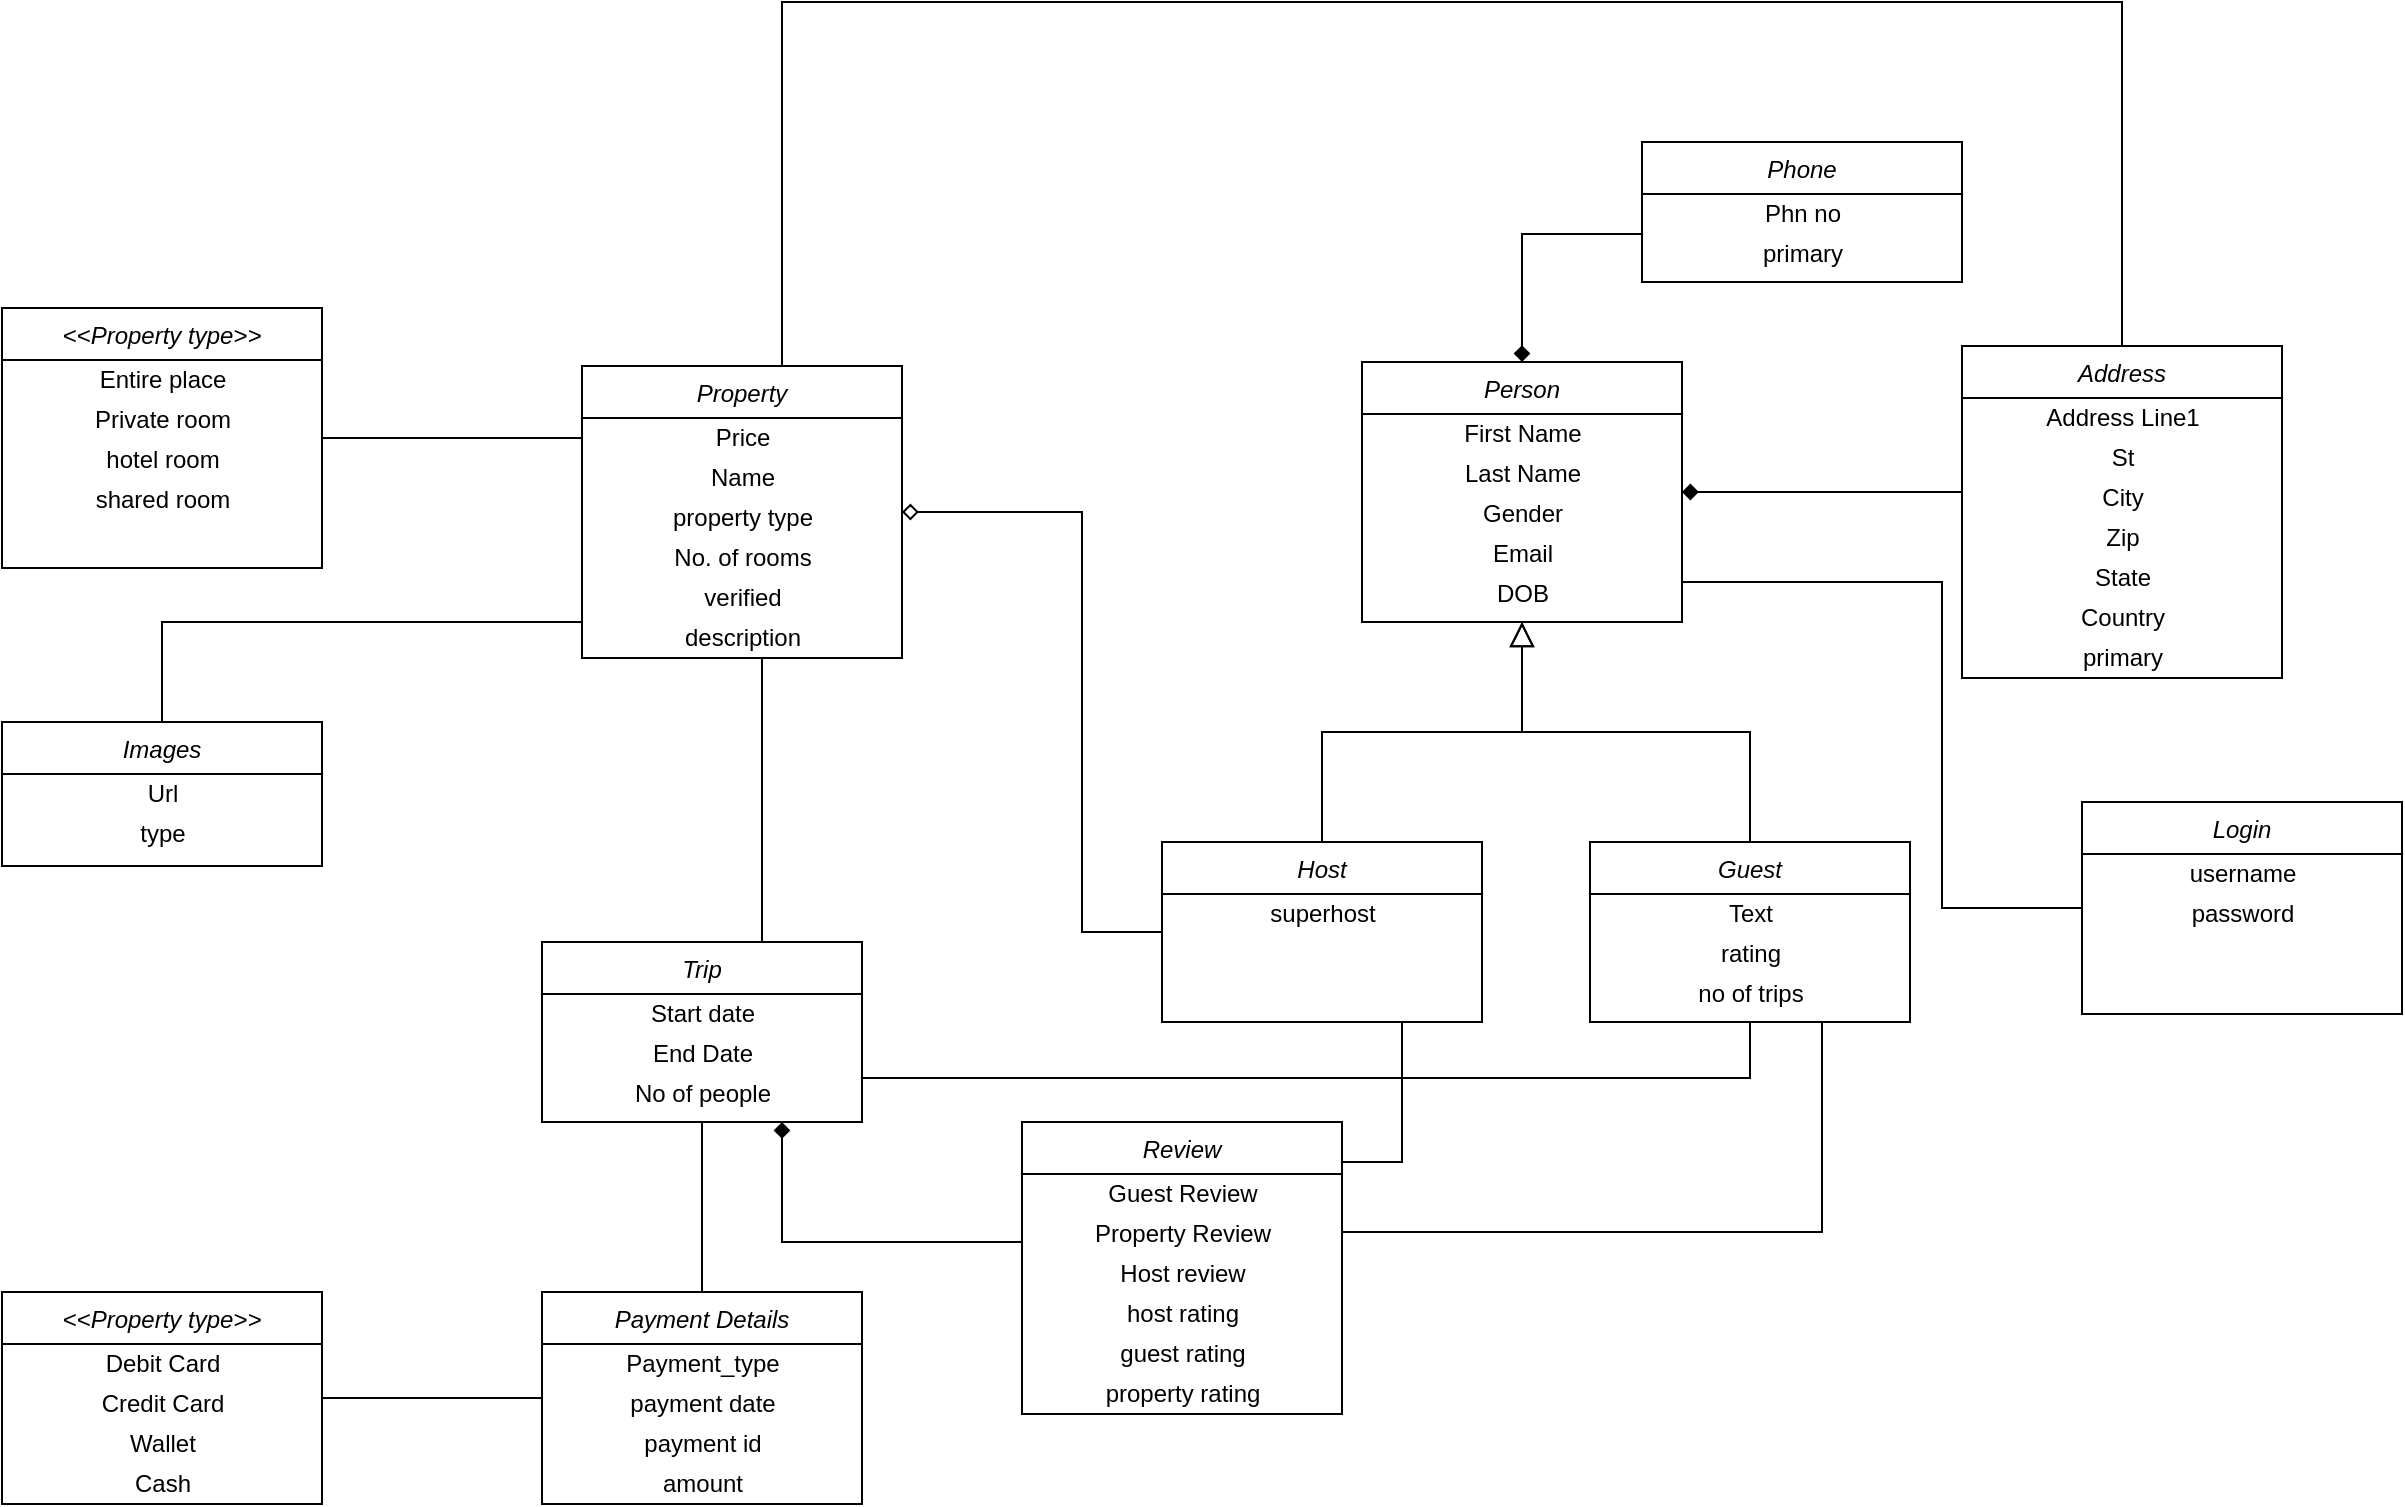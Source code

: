 <mxfile version="12.8.2" type="device"><diagram id="C5RBs43oDa-KdzZeNtuy" name="Page-1"><mxGraphModel dx="2130" dy="1912" grid="1" gridSize="10" guides="1" tooltips="1" connect="1" arrows="1" fold="1" page="1" pageScale="1" pageWidth="827" pageHeight="1169" math="0" shadow="0"><root><mxCell id="WIyWlLk6GJQsqaUBKTNV-0"/><mxCell id="WIyWlLk6GJQsqaUBKTNV-1" parent="WIyWlLk6GJQsqaUBKTNV-0"/><mxCell id="zkfFHV4jXpPFQw0GAbJ--0" value="Person" style="swimlane;fontStyle=2;align=center;verticalAlign=top;childLayout=stackLayout;horizontal=1;startSize=26;horizontalStack=0;resizeParent=1;resizeLast=0;collapsible=1;marginBottom=0;rounded=0;shadow=0;strokeWidth=1;" parent="WIyWlLk6GJQsqaUBKTNV-1" vertex="1"><mxGeometry x="220" y="120" width="160" height="130" as="geometry"><mxRectangle x="230" y="140" width="160" height="26" as="alternateBounds"/></mxGeometry></mxCell><mxCell id="Xh9GP9O0SS6uVL5nBTbw-1" value="First Name" style="text;html=1;align=center;verticalAlign=middle;resizable=0;points=[];autosize=1;" vertex="1" parent="zkfFHV4jXpPFQw0GAbJ--0"><mxGeometry y="26" width="160" height="20" as="geometry"/></mxCell><mxCell id="Xh9GP9O0SS6uVL5nBTbw-2" value="Last Name" style="text;html=1;align=center;verticalAlign=middle;resizable=0;points=[];autosize=1;" vertex="1" parent="zkfFHV4jXpPFQw0GAbJ--0"><mxGeometry y="46" width="160" height="20" as="geometry"/></mxCell><mxCell id="Xh9GP9O0SS6uVL5nBTbw-8" value="Gender" style="text;html=1;align=center;verticalAlign=middle;resizable=0;points=[];autosize=1;" vertex="1" parent="zkfFHV4jXpPFQw0GAbJ--0"><mxGeometry y="66" width="160" height="20" as="geometry"/></mxCell><mxCell id="Xh9GP9O0SS6uVL5nBTbw-3" value="Email" style="text;html=1;align=center;verticalAlign=middle;resizable=0;points=[];autosize=1;" vertex="1" parent="zkfFHV4jXpPFQw0GAbJ--0"><mxGeometry y="86" width="160" height="20" as="geometry"/></mxCell><mxCell id="Xh9GP9O0SS6uVL5nBTbw-9" value="DOB" style="text;html=1;align=center;verticalAlign=middle;resizable=0;points=[];autosize=1;" vertex="1" parent="zkfFHV4jXpPFQw0GAbJ--0"><mxGeometry y="106" width="160" height="20" as="geometry"/></mxCell><mxCell id="zkfFHV4jXpPFQw0GAbJ--12" value="" style="endArrow=block;endSize=10;endFill=0;shadow=0;strokeWidth=1;rounded=0;edgeStyle=elbowEdgeStyle;elbow=vertical;" parent="WIyWlLk6GJQsqaUBKTNV-1" source="Xh9GP9O0SS6uVL5nBTbw-46" target="zkfFHV4jXpPFQw0GAbJ--0" edge="1"><mxGeometry width="160" relative="1" as="geometry"><mxPoint x="200" y="360" as="sourcePoint"/><mxPoint x="200" y="203" as="targetPoint"/></mxGeometry></mxCell><mxCell id="zkfFHV4jXpPFQw0GAbJ--16" value="" style="endArrow=block;endSize=10;endFill=0;shadow=0;strokeWidth=1;rounded=0;edgeStyle=elbowEdgeStyle;elbow=vertical;" parent="WIyWlLk6GJQsqaUBKTNV-1" source="Xh9GP9O0SS6uVL5nBTbw-40" target="zkfFHV4jXpPFQw0GAbJ--0" edge="1"><mxGeometry width="160" relative="1" as="geometry"><mxPoint x="410" y="360" as="sourcePoint"/><mxPoint x="310" y="271" as="targetPoint"/></mxGeometry></mxCell><mxCell id="Xh9GP9O0SS6uVL5nBTbw-13" style="edgeStyle=orthogonalEdgeStyle;rounded=0;orthogonalLoop=1;jettySize=auto;html=1;endArrow=diamond;endFill=1;" edge="1" parent="WIyWlLk6GJQsqaUBKTNV-1" source="Xh9GP9O0SS6uVL5nBTbw-4" target="zkfFHV4jXpPFQw0GAbJ--0"><mxGeometry relative="1" as="geometry"><Array as="points"><mxPoint x="470" y="185"/><mxPoint x="470" y="185"/></Array></mxGeometry></mxCell><mxCell id="Xh9GP9O0SS6uVL5nBTbw-76" style="edgeStyle=orthogonalEdgeStyle;rounded=0;orthogonalLoop=1;jettySize=auto;html=1;endArrow=none;endFill=0;" edge="1" parent="WIyWlLk6GJQsqaUBKTNV-1" source="Xh9GP9O0SS6uVL5nBTbw-4" target="Xh9GP9O0SS6uVL5nBTbw-58"><mxGeometry relative="1" as="geometry"><Array as="points"><mxPoint x="600" y="-60"/><mxPoint x="-70" y="-60"/></Array></mxGeometry></mxCell><mxCell id="Xh9GP9O0SS6uVL5nBTbw-4" value="Address" style="swimlane;fontStyle=2;align=center;verticalAlign=top;childLayout=stackLayout;horizontal=1;startSize=26;horizontalStack=0;resizeParent=1;resizeLast=0;collapsible=1;marginBottom=0;rounded=0;shadow=0;strokeWidth=1;" vertex="1" parent="WIyWlLk6GJQsqaUBKTNV-1"><mxGeometry x="520" y="112" width="160" height="166" as="geometry"><mxRectangle x="230" y="140" width="160" height="26" as="alternateBounds"/></mxGeometry></mxCell><mxCell id="Xh9GP9O0SS6uVL5nBTbw-5" value="Address Line1" style="text;html=1;align=center;verticalAlign=middle;resizable=0;points=[];autosize=1;" vertex="1" parent="Xh9GP9O0SS6uVL5nBTbw-4"><mxGeometry y="26" width="160" height="20" as="geometry"/></mxCell><mxCell id="Xh9GP9O0SS6uVL5nBTbw-6" value="St" style="text;html=1;align=center;verticalAlign=middle;resizable=0;points=[];autosize=1;" vertex="1" parent="Xh9GP9O0SS6uVL5nBTbw-4"><mxGeometry y="46" width="160" height="20" as="geometry"/></mxCell><mxCell id="Xh9GP9O0SS6uVL5nBTbw-7" value="City" style="text;html=1;align=center;verticalAlign=middle;resizable=0;points=[];autosize=1;" vertex="1" parent="Xh9GP9O0SS6uVL5nBTbw-4"><mxGeometry y="66" width="160" height="20" as="geometry"/></mxCell><mxCell id="Xh9GP9O0SS6uVL5nBTbw-10" value="Zip" style="text;html=1;align=center;verticalAlign=middle;resizable=0;points=[];autosize=1;" vertex="1" parent="Xh9GP9O0SS6uVL5nBTbw-4"><mxGeometry y="86" width="160" height="20" as="geometry"/></mxCell><mxCell id="Xh9GP9O0SS6uVL5nBTbw-11" value="State" style="text;html=1;align=center;verticalAlign=middle;resizable=0;points=[];autosize=1;" vertex="1" parent="Xh9GP9O0SS6uVL5nBTbw-4"><mxGeometry y="106" width="160" height="20" as="geometry"/></mxCell><mxCell id="Xh9GP9O0SS6uVL5nBTbw-12" value="Country" style="text;html=1;align=center;verticalAlign=middle;resizable=0;points=[];autosize=1;" vertex="1" parent="Xh9GP9O0SS6uVL5nBTbw-4"><mxGeometry y="126" width="160" height="20" as="geometry"/></mxCell><mxCell id="Xh9GP9O0SS6uVL5nBTbw-37" value="primary" style="text;html=1;align=center;verticalAlign=middle;resizable=0;points=[];autosize=1;" vertex="1" parent="Xh9GP9O0SS6uVL5nBTbw-4"><mxGeometry y="146" width="160" height="20" as="geometry"/></mxCell><mxCell id="Xh9GP9O0SS6uVL5nBTbw-28" value="Phone" style="swimlane;fontStyle=2;align=center;verticalAlign=top;childLayout=stackLayout;horizontal=1;startSize=26;horizontalStack=0;resizeParent=1;resizeLast=0;collapsible=1;marginBottom=0;rounded=0;shadow=0;strokeWidth=1;" vertex="1" parent="WIyWlLk6GJQsqaUBKTNV-1"><mxGeometry x="360" y="10" width="160" height="70" as="geometry"><mxRectangle x="230" y="140" width="160" height="26" as="alternateBounds"/></mxGeometry></mxCell><mxCell id="Xh9GP9O0SS6uVL5nBTbw-29" value="Phn no" style="text;html=1;align=center;verticalAlign=middle;resizable=0;points=[];autosize=1;" vertex="1" parent="Xh9GP9O0SS6uVL5nBTbw-28"><mxGeometry y="26" width="160" height="20" as="geometry"/></mxCell><mxCell id="Xh9GP9O0SS6uVL5nBTbw-36" value="primary" style="text;html=1;align=center;verticalAlign=middle;resizable=0;points=[];autosize=1;" vertex="1" parent="Xh9GP9O0SS6uVL5nBTbw-28"><mxGeometry y="46" width="160" height="20" as="geometry"/></mxCell><mxCell id="Xh9GP9O0SS6uVL5nBTbw-39" style="edgeStyle=orthogonalEdgeStyle;rounded=0;orthogonalLoop=1;jettySize=auto;html=1;endArrow=diamond;endFill=1;" edge="1" parent="WIyWlLk6GJQsqaUBKTNV-1" source="Xh9GP9O0SS6uVL5nBTbw-29" target="zkfFHV4jXpPFQw0GAbJ--0"><mxGeometry relative="1" as="geometry"><Array as="points"><mxPoint x="300" y="56"/></Array></mxGeometry></mxCell><mxCell id="Xh9GP9O0SS6uVL5nBTbw-137" style="edgeStyle=orthogonalEdgeStyle;rounded=0;orthogonalLoop=1;jettySize=auto;html=1;endArrow=none;endFill=0;" edge="1" parent="WIyWlLk6GJQsqaUBKTNV-1" source="Xh9GP9O0SS6uVL5nBTbw-40" target="Xh9GP9O0SS6uVL5nBTbw-126"><mxGeometry relative="1" as="geometry"><Array as="points"><mxPoint x="414" y="478"/></Array></mxGeometry></mxCell><mxCell id="Xh9GP9O0SS6uVL5nBTbw-164" style="edgeStyle=orthogonalEdgeStyle;rounded=0;orthogonalLoop=1;jettySize=auto;html=1;endArrow=none;endFill=0;startArrow=none;startFill=0;" edge="1" parent="WIyWlLk6GJQsqaUBKTNV-1" source="Xh9GP9O0SS6uVL5nBTbw-40" target="Xh9GP9O0SS6uVL5nBTbw-121"><mxGeometry relative="1" as="geometry"><Array as="points"><mxPoint x="450" y="555"/></Array></mxGeometry></mxCell><mxCell id="Xh9GP9O0SS6uVL5nBTbw-40" value="Guest" style="swimlane;fontStyle=2;align=center;verticalAlign=top;childLayout=stackLayout;horizontal=1;startSize=26;horizontalStack=0;resizeParent=1;resizeLast=0;collapsible=1;marginBottom=0;rounded=0;shadow=0;strokeWidth=1;" vertex="1" parent="WIyWlLk6GJQsqaUBKTNV-1"><mxGeometry x="334" y="360" width="160" height="90" as="geometry"><mxRectangle x="230" y="140" width="160" height="26" as="alternateBounds"/></mxGeometry></mxCell><mxCell id="Xh9GP9O0SS6uVL5nBTbw-82" value="Text" style="text;html=1;align=center;verticalAlign=middle;resizable=0;points=[];autosize=1;" vertex="1" parent="Xh9GP9O0SS6uVL5nBTbw-40"><mxGeometry y="26" width="160" height="20" as="geometry"/></mxCell><mxCell id="Xh9GP9O0SS6uVL5nBTbw-83" value="rating" style="text;html=1;align=center;verticalAlign=middle;resizable=0;points=[];autosize=1;" vertex="1" parent="Xh9GP9O0SS6uVL5nBTbw-40"><mxGeometry y="46" width="160" height="20" as="geometry"/></mxCell><mxCell id="Xh9GP9O0SS6uVL5nBTbw-84" value="no of trips" style="text;html=1;align=center;verticalAlign=middle;resizable=0;points=[];autosize=1;" vertex="1" parent="Xh9GP9O0SS6uVL5nBTbw-40"><mxGeometry y="66" width="160" height="20" as="geometry"/></mxCell><mxCell id="Xh9GP9O0SS6uVL5nBTbw-158" style="edgeStyle=orthogonalEdgeStyle;rounded=0;orthogonalLoop=1;jettySize=auto;html=1;endArrow=diamond;endFill=0;" edge="1" parent="WIyWlLk6GJQsqaUBKTNV-1" source="Xh9GP9O0SS6uVL5nBTbw-46" target="Xh9GP9O0SS6uVL5nBTbw-58"><mxGeometry relative="1" as="geometry"><Array as="points"><mxPoint x="80" y="405"/><mxPoint x="80" y="195"/></Array></mxGeometry></mxCell><mxCell id="Xh9GP9O0SS6uVL5nBTbw-163" style="edgeStyle=orthogonalEdgeStyle;rounded=0;orthogonalLoop=1;jettySize=auto;html=1;endArrow=none;endFill=0;startArrow=none;startFill=0;" edge="1" parent="WIyWlLk6GJQsqaUBKTNV-1" source="Xh9GP9O0SS6uVL5nBTbw-46" target="Xh9GP9O0SS6uVL5nBTbw-121"><mxGeometry relative="1" as="geometry"><Array as="points"><mxPoint x="240" y="520"/></Array></mxGeometry></mxCell><mxCell id="Xh9GP9O0SS6uVL5nBTbw-46" value="Host" style="swimlane;fontStyle=2;align=center;verticalAlign=top;childLayout=stackLayout;horizontal=1;startSize=26;horizontalStack=0;resizeParent=1;resizeLast=0;collapsible=1;marginBottom=0;rounded=0;shadow=0;strokeWidth=1;" vertex="1" parent="WIyWlLk6GJQsqaUBKTNV-1"><mxGeometry x="120" y="360" width="160" height="90" as="geometry"><mxRectangle x="230" y="140" width="160" height="26" as="alternateBounds"/></mxGeometry></mxCell><mxCell id="Xh9GP9O0SS6uVL5nBTbw-80" value="superhost" style="text;html=1;align=center;verticalAlign=middle;resizable=0;points=[];autosize=1;" vertex="1" parent="Xh9GP9O0SS6uVL5nBTbw-46"><mxGeometry y="26" width="160" height="20" as="geometry"/></mxCell><mxCell id="Xh9GP9O0SS6uVL5nBTbw-207" style="edgeStyle=orthogonalEdgeStyle;rounded=0;orthogonalLoop=1;jettySize=auto;html=1;startArrow=none;startFill=0;endArrow=none;endFill=0;" edge="1" parent="WIyWlLk6GJQsqaUBKTNV-1" source="Xh9GP9O0SS6uVL5nBTbw-58" target="Xh9GP9O0SS6uVL5nBTbw-199"><mxGeometry relative="1" as="geometry"><Array as="points"><mxPoint x="-380" y="250"/></Array></mxGeometry></mxCell><mxCell id="Xh9GP9O0SS6uVL5nBTbw-58" value="Property" style="swimlane;fontStyle=2;align=center;verticalAlign=top;childLayout=stackLayout;horizontal=1;startSize=26;horizontalStack=0;resizeParent=1;resizeLast=0;collapsible=1;marginBottom=0;rounded=0;shadow=0;strokeWidth=1;" vertex="1" parent="WIyWlLk6GJQsqaUBKTNV-1"><mxGeometry x="-170" y="122" width="160" height="146" as="geometry"><mxRectangle x="230" y="140" width="160" height="26" as="alternateBounds"/></mxGeometry></mxCell><mxCell id="Xh9GP9O0SS6uVL5nBTbw-60" value="Price" style="text;html=1;align=center;verticalAlign=middle;resizable=0;points=[];autosize=1;" vertex="1" parent="Xh9GP9O0SS6uVL5nBTbw-58"><mxGeometry y="26" width="160" height="20" as="geometry"/></mxCell><mxCell id="Xh9GP9O0SS6uVL5nBTbw-59" value="Name" style="text;html=1;align=center;verticalAlign=middle;resizable=0;points=[];autosize=1;" vertex="1" parent="Xh9GP9O0SS6uVL5nBTbw-58"><mxGeometry y="46" width="160" height="20" as="geometry"/></mxCell><mxCell id="Xh9GP9O0SS6uVL5nBTbw-70" value="property type" style="text;html=1;align=center;verticalAlign=middle;resizable=0;points=[];autosize=1;" vertex="1" parent="Xh9GP9O0SS6uVL5nBTbw-58"><mxGeometry y="66" width="160" height="20" as="geometry"/></mxCell><mxCell id="Xh9GP9O0SS6uVL5nBTbw-77" value="No. of rooms" style="text;html=1;align=center;verticalAlign=middle;resizable=0;points=[];autosize=1;" vertex="1" parent="Xh9GP9O0SS6uVL5nBTbw-58"><mxGeometry y="86" width="160" height="20" as="geometry"/></mxCell><mxCell id="Xh9GP9O0SS6uVL5nBTbw-78" value="verified" style="text;html=1;align=center;verticalAlign=middle;resizable=0;points=[];autosize=1;" vertex="1" parent="Xh9GP9O0SS6uVL5nBTbw-58"><mxGeometry y="106" width="160" height="20" as="geometry"/></mxCell><mxCell id="Xh9GP9O0SS6uVL5nBTbw-79" value="description" style="text;html=1;align=center;verticalAlign=middle;resizable=0;points=[];autosize=1;" vertex="1" parent="Xh9GP9O0SS6uVL5nBTbw-58"><mxGeometry y="126" width="160" height="20" as="geometry"/></mxCell><mxCell id="Xh9GP9O0SS6uVL5nBTbw-64" value="&lt;&lt;Property type&gt;&gt;" style="swimlane;fontStyle=2;align=center;verticalAlign=top;childLayout=stackLayout;horizontal=1;startSize=26;horizontalStack=0;resizeParent=1;resizeLast=0;collapsible=1;marginBottom=0;rounded=0;shadow=0;strokeWidth=1;" vertex="1" parent="WIyWlLk6GJQsqaUBKTNV-1"><mxGeometry x="-460" y="93" width="160" height="130" as="geometry"><mxRectangle x="230" y="140" width="160" height="26" as="alternateBounds"/></mxGeometry></mxCell><mxCell id="Xh9GP9O0SS6uVL5nBTbw-71" value="Entire place" style="text;html=1;align=center;verticalAlign=middle;resizable=0;points=[];autosize=1;" vertex="1" parent="Xh9GP9O0SS6uVL5nBTbw-64"><mxGeometry y="26" width="160" height="20" as="geometry"/></mxCell><mxCell id="Xh9GP9O0SS6uVL5nBTbw-72" value="Private room" style="text;html=1;align=center;verticalAlign=middle;resizable=0;points=[];autosize=1;" vertex="1" parent="Xh9GP9O0SS6uVL5nBTbw-64"><mxGeometry y="46" width="160" height="20" as="geometry"/></mxCell><mxCell id="Xh9GP9O0SS6uVL5nBTbw-73" value="hotel room" style="text;html=1;align=center;verticalAlign=middle;resizable=0;points=[];autosize=1;" vertex="1" parent="Xh9GP9O0SS6uVL5nBTbw-64"><mxGeometry y="66" width="160" height="20" as="geometry"/></mxCell><mxCell id="Xh9GP9O0SS6uVL5nBTbw-74" value="shared room" style="text;html=1;align=center;verticalAlign=middle;resizable=0;points=[];autosize=1;" vertex="1" parent="Xh9GP9O0SS6uVL5nBTbw-64"><mxGeometry y="86" width="160" height="20" as="geometry"/></mxCell><mxCell id="Xh9GP9O0SS6uVL5nBTbw-75" style="edgeStyle=orthogonalEdgeStyle;rounded=0;orthogonalLoop=1;jettySize=auto;html=1;endArrow=none;endFill=0;" edge="1" parent="WIyWlLk6GJQsqaUBKTNV-1" source="Xh9GP9O0SS6uVL5nBTbw-60" target="Xh9GP9O0SS6uVL5nBTbw-64"><mxGeometry relative="1" as="geometry"/></mxCell><mxCell id="Xh9GP9O0SS6uVL5nBTbw-121" value="Review" style="swimlane;fontStyle=2;align=center;verticalAlign=top;childLayout=stackLayout;horizontal=1;startSize=26;horizontalStack=0;resizeParent=1;resizeLast=0;collapsible=1;marginBottom=0;rounded=0;shadow=0;strokeWidth=1;" vertex="1" parent="WIyWlLk6GJQsqaUBKTNV-1"><mxGeometry x="50" y="500" width="160" height="146" as="geometry"><mxRectangle x="230" y="140" width="160" height="26" as="alternateBounds"/></mxGeometry></mxCell><mxCell id="Xh9GP9O0SS6uVL5nBTbw-159" value="Guest Review" style="text;html=1;align=center;verticalAlign=middle;resizable=0;points=[];autosize=1;" vertex="1" parent="Xh9GP9O0SS6uVL5nBTbw-121"><mxGeometry y="26" width="160" height="20" as="geometry"/></mxCell><mxCell id="Xh9GP9O0SS6uVL5nBTbw-160" value="Property Review" style="text;html=1;align=center;verticalAlign=middle;resizable=0;points=[];autosize=1;" vertex="1" parent="Xh9GP9O0SS6uVL5nBTbw-121"><mxGeometry y="46" width="160" height="20" as="geometry"/></mxCell><mxCell id="Xh9GP9O0SS6uVL5nBTbw-161" value="Host review" style="text;html=1;align=center;verticalAlign=middle;resizable=0;points=[];autosize=1;" vertex="1" parent="Xh9GP9O0SS6uVL5nBTbw-121"><mxGeometry y="66" width="160" height="20" as="geometry"/></mxCell><mxCell id="Xh9GP9O0SS6uVL5nBTbw-170" value="host rating" style="text;html=1;align=center;verticalAlign=middle;resizable=0;points=[];autosize=1;" vertex="1" parent="Xh9GP9O0SS6uVL5nBTbw-121"><mxGeometry y="86" width="160" height="20" as="geometry"/></mxCell><mxCell id="Xh9GP9O0SS6uVL5nBTbw-171" value="guest rating" style="text;html=1;align=center;verticalAlign=middle;resizable=0;points=[];autosize=1;" vertex="1" parent="Xh9GP9O0SS6uVL5nBTbw-121"><mxGeometry y="106" width="160" height="20" as="geometry"/></mxCell><mxCell id="Xh9GP9O0SS6uVL5nBTbw-172" value="property rating" style="text;html=1;align=center;verticalAlign=middle;resizable=0;points=[];autosize=1;" vertex="1" parent="Xh9GP9O0SS6uVL5nBTbw-121"><mxGeometry y="126" width="160" height="20" as="geometry"/></mxCell><mxCell id="Xh9GP9O0SS6uVL5nBTbw-138" style="edgeStyle=orthogonalEdgeStyle;rounded=0;orthogonalLoop=1;jettySize=auto;html=1;endArrow=none;endFill=0;" edge="1" parent="WIyWlLk6GJQsqaUBKTNV-1" source="Xh9GP9O0SS6uVL5nBTbw-126" target="Xh9GP9O0SS6uVL5nBTbw-58"><mxGeometry relative="1" as="geometry"><Array as="points"><mxPoint x="-80" y="330"/><mxPoint x="-80" y="330"/></Array></mxGeometry></mxCell><mxCell id="Xh9GP9O0SS6uVL5nBTbw-126" value="Trip" style="swimlane;fontStyle=2;align=center;verticalAlign=top;childLayout=stackLayout;horizontal=1;startSize=26;horizontalStack=0;resizeParent=1;resizeLast=0;collapsible=1;marginBottom=0;rounded=0;shadow=0;strokeWidth=1;" vertex="1" parent="WIyWlLk6GJQsqaUBKTNV-1"><mxGeometry x="-190" y="410" width="160" height="90" as="geometry"><mxRectangle x="230" y="140" width="160" height="26" as="alternateBounds"/></mxGeometry></mxCell><mxCell id="Xh9GP9O0SS6uVL5nBTbw-127" value="Start date" style="text;html=1;align=center;verticalAlign=middle;resizable=0;points=[];autosize=1;" vertex="1" parent="Xh9GP9O0SS6uVL5nBTbw-126"><mxGeometry y="26" width="160" height="20" as="geometry"/></mxCell><mxCell id="Xh9GP9O0SS6uVL5nBTbw-128" value="End Date" style="text;html=1;align=center;verticalAlign=middle;resizable=0;points=[];autosize=1;" vertex="1" parent="Xh9GP9O0SS6uVL5nBTbw-126"><mxGeometry y="46" width="160" height="20" as="geometry"/></mxCell><mxCell id="Xh9GP9O0SS6uVL5nBTbw-129" value="No of people" style="text;html=1;align=center;verticalAlign=middle;resizable=0;points=[];autosize=1;" vertex="1" parent="Xh9GP9O0SS6uVL5nBTbw-126"><mxGeometry y="66" width="160" height="20" as="geometry"/></mxCell><mxCell id="Xh9GP9O0SS6uVL5nBTbw-156" style="edgeStyle=orthogonalEdgeStyle;rounded=0;orthogonalLoop=1;jettySize=auto;html=1;endArrow=none;endFill=0;" edge="1" parent="WIyWlLk6GJQsqaUBKTNV-1" source="Xh9GP9O0SS6uVL5nBTbw-147" target="Xh9GP9O0SS6uVL5nBTbw-151"><mxGeometry relative="1" as="geometry"/></mxCell><mxCell id="Xh9GP9O0SS6uVL5nBTbw-157" style="edgeStyle=orthogonalEdgeStyle;rounded=0;orthogonalLoop=1;jettySize=auto;html=1;endArrow=none;endFill=0;" edge="1" parent="WIyWlLk6GJQsqaUBKTNV-1" source="Xh9GP9O0SS6uVL5nBTbw-147" target="Xh9GP9O0SS6uVL5nBTbw-126"><mxGeometry relative="1" as="geometry"/></mxCell><mxCell id="Xh9GP9O0SS6uVL5nBTbw-147" value="Payment Details" style="swimlane;fontStyle=2;align=center;verticalAlign=top;childLayout=stackLayout;horizontal=1;startSize=26;horizontalStack=0;resizeParent=1;resizeLast=0;collapsible=1;marginBottom=0;rounded=0;shadow=0;strokeWidth=1;" vertex="1" parent="WIyWlLk6GJQsqaUBKTNV-1"><mxGeometry x="-190" y="585" width="160" height="106" as="geometry"><mxRectangle x="230" y="140" width="160" height="26" as="alternateBounds"/></mxGeometry></mxCell><mxCell id="Xh9GP9O0SS6uVL5nBTbw-148" value="Payment_type" style="text;html=1;align=center;verticalAlign=middle;resizable=0;points=[];autosize=1;" vertex="1" parent="Xh9GP9O0SS6uVL5nBTbw-147"><mxGeometry y="26" width="160" height="20" as="geometry"/></mxCell><mxCell id="Xh9GP9O0SS6uVL5nBTbw-149" value="payment date" style="text;html=1;align=center;verticalAlign=middle;resizable=0;points=[];autosize=1;" vertex="1" parent="Xh9GP9O0SS6uVL5nBTbw-147"><mxGeometry y="46" width="160" height="20" as="geometry"/></mxCell><mxCell id="Xh9GP9O0SS6uVL5nBTbw-150" value="payment id" style="text;html=1;align=center;verticalAlign=middle;resizable=0;points=[];autosize=1;" vertex="1" parent="Xh9GP9O0SS6uVL5nBTbw-147"><mxGeometry y="66" width="160" height="20" as="geometry"/></mxCell><mxCell id="Xh9GP9O0SS6uVL5nBTbw-173" value="amount" style="text;html=1;align=center;verticalAlign=middle;resizable=0;points=[];autosize=1;" vertex="1" parent="Xh9GP9O0SS6uVL5nBTbw-147"><mxGeometry y="86" width="160" height="20" as="geometry"/></mxCell><mxCell id="Xh9GP9O0SS6uVL5nBTbw-151" value="&lt;&lt;Property type&gt;&gt;" style="swimlane;fontStyle=2;align=center;verticalAlign=top;childLayout=stackLayout;horizontal=1;startSize=26;horizontalStack=0;resizeParent=1;resizeLast=0;collapsible=1;marginBottom=0;rounded=0;shadow=0;strokeWidth=1;" vertex="1" parent="WIyWlLk6GJQsqaUBKTNV-1"><mxGeometry x="-460" y="585" width="160" height="106" as="geometry"><mxRectangle x="230" y="140" width="160" height="26" as="alternateBounds"/></mxGeometry></mxCell><mxCell id="Xh9GP9O0SS6uVL5nBTbw-152" value="Debit Card" style="text;html=1;align=center;verticalAlign=middle;resizable=0;points=[];autosize=1;" vertex="1" parent="Xh9GP9O0SS6uVL5nBTbw-151"><mxGeometry y="26" width="160" height="20" as="geometry"/></mxCell><mxCell id="Xh9GP9O0SS6uVL5nBTbw-153" value="Credit Card" style="text;html=1;align=center;verticalAlign=middle;resizable=0;points=[];autosize=1;" vertex="1" parent="Xh9GP9O0SS6uVL5nBTbw-151"><mxGeometry y="46" width="160" height="20" as="geometry"/></mxCell><mxCell id="Xh9GP9O0SS6uVL5nBTbw-154" value="Wallet" style="text;html=1;align=center;verticalAlign=middle;resizable=0;points=[];autosize=1;" vertex="1" parent="Xh9GP9O0SS6uVL5nBTbw-151"><mxGeometry y="66" width="160" height="20" as="geometry"/></mxCell><mxCell id="Xh9GP9O0SS6uVL5nBTbw-155" value="Cash" style="text;html=1;align=center;verticalAlign=middle;resizable=0;points=[];autosize=1;" vertex="1" parent="Xh9GP9O0SS6uVL5nBTbw-151"><mxGeometry y="86" width="160" height="20" as="geometry"/></mxCell><mxCell id="Xh9GP9O0SS6uVL5nBTbw-162" style="edgeStyle=orthogonalEdgeStyle;rounded=0;orthogonalLoop=1;jettySize=auto;html=1;endArrow=none;endFill=0;startArrow=diamond;startFill=1;" edge="1" parent="WIyWlLk6GJQsqaUBKTNV-1" source="Xh9GP9O0SS6uVL5nBTbw-126" target="Xh9GP9O0SS6uVL5nBTbw-121"><mxGeometry relative="1" as="geometry"><Array as="points"><mxPoint x="-70" y="560"/></Array></mxGeometry></mxCell><mxCell id="Xh9GP9O0SS6uVL5nBTbw-180" style="edgeStyle=orthogonalEdgeStyle;rounded=0;orthogonalLoop=1;jettySize=auto;html=1;startArrow=none;startFill=0;endArrow=none;endFill=0;" edge="1" parent="WIyWlLk6GJQsqaUBKTNV-1" source="Xh9GP9O0SS6uVL5nBTbw-174" target="zkfFHV4jXpPFQw0GAbJ--0"><mxGeometry relative="1" as="geometry"><Array as="points"><mxPoint x="510" y="393"/><mxPoint x="510" y="230"/></Array></mxGeometry></mxCell><mxCell id="Xh9GP9O0SS6uVL5nBTbw-174" value="Login" style="swimlane;fontStyle=2;align=center;verticalAlign=top;childLayout=stackLayout;horizontal=1;startSize=26;horizontalStack=0;resizeParent=1;resizeLast=0;collapsible=1;marginBottom=0;rounded=0;shadow=0;strokeWidth=1;" vertex="1" parent="WIyWlLk6GJQsqaUBKTNV-1"><mxGeometry x="580" y="340" width="160" height="106" as="geometry"><mxRectangle x="230" y="140" width="160" height="26" as="alternateBounds"/></mxGeometry></mxCell><mxCell id="Xh9GP9O0SS6uVL5nBTbw-175" value="username" style="text;html=1;align=center;verticalAlign=middle;resizable=0;points=[];autosize=1;" vertex="1" parent="Xh9GP9O0SS6uVL5nBTbw-174"><mxGeometry y="26" width="160" height="20" as="geometry"/></mxCell><mxCell id="Xh9GP9O0SS6uVL5nBTbw-176" value="password" style="text;html=1;align=center;verticalAlign=middle;resizable=0;points=[];autosize=1;" vertex="1" parent="Xh9GP9O0SS6uVL5nBTbw-174"><mxGeometry y="46" width="160" height="20" as="geometry"/></mxCell><mxCell id="Xh9GP9O0SS6uVL5nBTbw-199" value="Images" style="swimlane;fontStyle=2;align=center;verticalAlign=top;childLayout=stackLayout;horizontal=1;startSize=26;horizontalStack=0;resizeParent=1;resizeLast=0;collapsible=1;marginBottom=0;rounded=0;shadow=0;strokeWidth=1;" vertex="1" parent="WIyWlLk6GJQsqaUBKTNV-1"><mxGeometry x="-460" y="300" width="160" height="72" as="geometry"><mxRectangle x="230" y="140" width="160" height="26" as="alternateBounds"/></mxGeometry></mxCell><mxCell id="Xh9GP9O0SS6uVL5nBTbw-201" value="Url" style="text;html=1;align=center;verticalAlign=middle;resizable=0;points=[];autosize=1;" vertex="1" parent="Xh9GP9O0SS6uVL5nBTbw-199"><mxGeometry y="26" width="160" height="20" as="geometry"/></mxCell><mxCell id="Xh9GP9O0SS6uVL5nBTbw-203" value="type" style="text;html=1;align=center;verticalAlign=middle;resizable=0;points=[];autosize=1;" vertex="1" parent="Xh9GP9O0SS6uVL5nBTbw-199"><mxGeometry y="46" width="160" height="20" as="geometry"/></mxCell></root></mxGraphModel></diagram></mxfile>